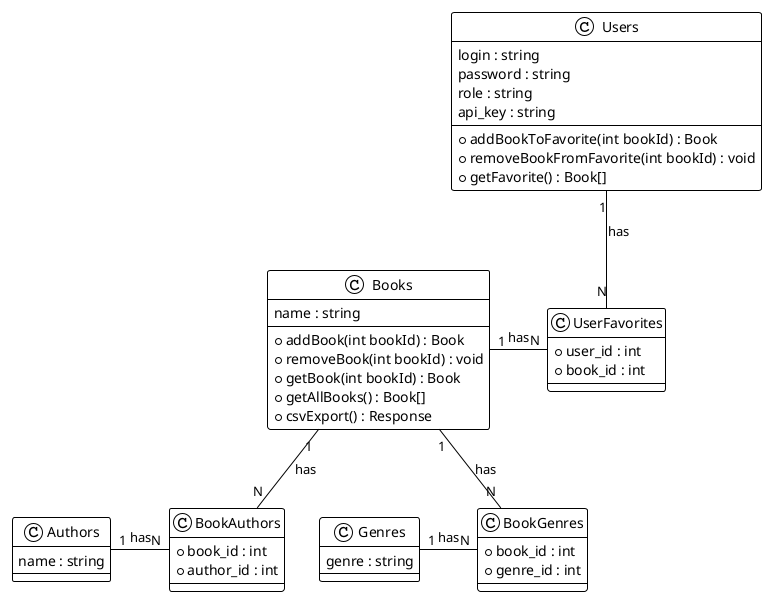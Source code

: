 @startuml
!theme plain
class Users {
  login : string
  password : string
  role : string
  api_key : string
  --
  +addBookToFavorite(int bookId) : Book
  +removeBookFromFavorite(int bookId) : void
  +getFavorite() : Book[]
}

class Books {
  name : string
  --
  +addBook(int bookId) : Book
  +removeBook(int bookId) : void
  +getBook(int bookId) : Book
  +getAllBooks() : Book[]
  +csvExport() : Response
}

class Authors {
  name : string
}

class Genres {
  genre : string
}

class BookAuthors {
  + book_id : int
  + author_id : int
}

class BookGenres {
  + book_id : int
  + genre_id : int
}

class UserFavorites {
  + user_id : int
  + book_id : int
}

Users "1" -- "N" UserFavorites : has
Books "1" - "N" UserFavorites : has
Books "1" -- "N" BookAuthors : has
Authors "1" - "N" BookAuthors : has
Books "1" -- "N" BookGenres : has
Genres "1" - "N" BookGenres : has
@enduml